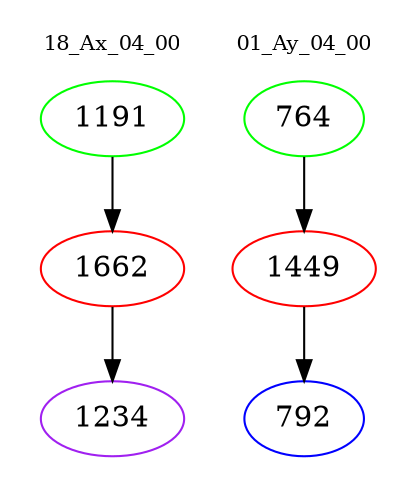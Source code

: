 digraph{
subgraph cluster_0 {
color = white
label = "18_Ax_04_00";
fontsize=10;
T0_1191 [label="1191", color="green"]
T0_1191 -> T0_1662 [color="black"]
T0_1662 [label="1662", color="red"]
T0_1662 -> T0_1234 [color="black"]
T0_1234 [label="1234", color="purple"]
}
subgraph cluster_1 {
color = white
label = "01_Ay_04_00";
fontsize=10;
T1_764 [label="764", color="green"]
T1_764 -> T1_1449 [color="black"]
T1_1449 [label="1449", color="red"]
T1_1449 -> T1_792 [color="black"]
T1_792 [label="792", color="blue"]
}
}
